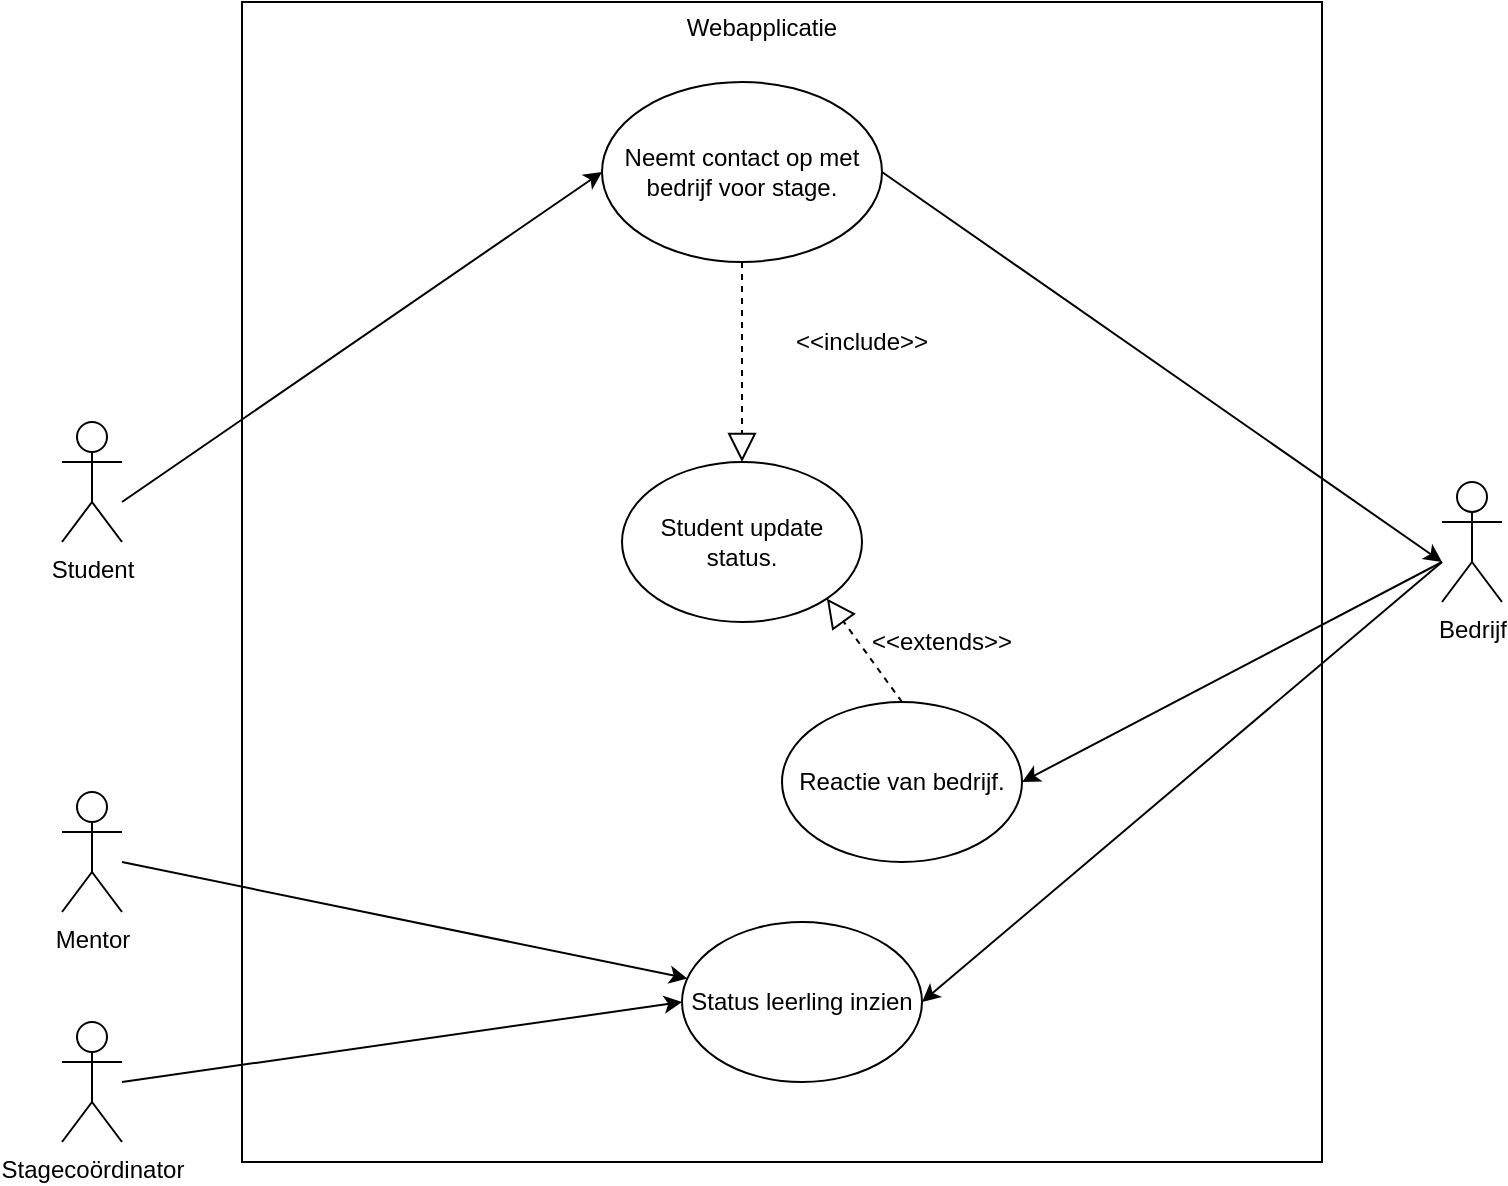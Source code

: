 <mxfile version="12.3.9" type="device" pages="1"><diagram id="ulU3JXkkOl2Il3Q7BgOd" name="Page-1"><mxGraphModel dx="1278" dy="552" grid="1" gridSize="10" guides="1" tooltips="1" connect="1" arrows="1" fold="1" page="1" pageScale="1" pageWidth="850" pageHeight="1100" math="0" shadow="0"><root><mxCell id="0"/><mxCell id="1" parent="0"/><mxCell id="6xbQrq5pwDH6o4R3iJ6_-1" value="Student" style="shape=umlActor;verticalLabelPosition=bottom;labelBackgroundColor=#ffffff;verticalAlign=top;html=1;outlineConnect=0;" parent="1" vertex="1"><mxGeometry x="110" y="250" width="30" height="60" as="geometry"/></mxCell><mxCell id="6xbQrq5pwDH6o4R3iJ6_-3" value="Bedrijf" style="shape=umlActor;verticalLabelPosition=bottom;labelBackgroundColor=#ffffff;verticalAlign=top;html=1;outlineConnect=0;" parent="1" vertex="1"><mxGeometry x="800" y="280" width="30" height="60" as="geometry"/></mxCell><mxCell id="6xbQrq5pwDH6o4R3iJ6_-4" value="" style="rounded=0;whiteSpace=wrap;html=1;" parent="1" vertex="1"><mxGeometry x="200" y="40" width="540" height="580" as="geometry"/></mxCell><mxCell id="6xbQrq5pwDH6o4R3iJ6_-7" value="Neemt contact op met bedrijf voor stage. " style="ellipse;whiteSpace=wrap;html=1;" parent="1" vertex="1"><mxGeometry x="380" y="80" width="140" height="90" as="geometry"/></mxCell><mxCell id="6xbQrq5pwDH6o4R3iJ6_-11" value="Reactie van bedrijf." style="ellipse;whiteSpace=wrap;html=1;" parent="1" vertex="1"><mxGeometry x="470" y="390" width="120" height="80" as="geometry"/></mxCell><mxCell id="6xbQrq5pwDH6o4R3iJ6_-13" value="Student update status." style="ellipse;whiteSpace=wrap;html=1;" parent="1" vertex="1"><mxGeometry x="390" y="270" width="120" height="80" as="geometry"/></mxCell><mxCell id="6xbQrq5pwDH6o4R3iJ6_-25" value="&amp;lt;&amp;lt;extends&amp;gt;&amp;gt;" style="text;html=1;strokeColor=none;fillColor=none;align=center;verticalAlign=middle;whiteSpace=wrap;rounded=0;" parent="1" vertex="1"><mxGeometry x="530" y="350" width="40" height="20" as="geometry"/></mxCell><mxCell id="6xbQrq5pwDH6o4R3iJ6_-32" value="" style="endArrow=block;dashed=1;endFill=0;endSize=12;html=1;exitX=0.5;exitY=1;exitDx=0;exitDy=0;" parent="1" target="6xbQrq5pwDH6o4R3iJ6_-13" edge="1" source="6xbQrq5pwDH6o4R3iJ6_-7"><mxGeometry width="160" relative="1" as="geometry"><mxPoint x="480" y="170" as="sourcePoint"/><mxPoint x="539.102" y="136.895" as="targetPoint"/></mxGeometry></mxCell><mxCell id="6xbQrq5pwDH6o4R3iJ6_-34" value="" style="endArrow=block;dashed=1;endFill=0;endSize=12;html=1;exitX=0.5;exitY=0;exitDx=0;exitDy=0;entryX=1;entryY=1;entryDx=0;entryDy=0;" parent="1" source="6xbQrq5pwDH6o4R3iJ6_-11" target="6xbQrq5pwDH6o4R3iJ6_-13" edge="1"><mxGeometry width="160" relative="1" as="geometry"><mxPoint x="490" y="180" as="sourcePoint"/><mxPoint x="490" y="280" as="targetPoint"/></mxGeometry></mxCell><mxCell id="6xbQrq5pwDH6o4R3iJ6_-35" value="&amp;lt;&amp;lt;include&amp;gt;&amp;gt;" style="text;html=1;strokeColor=none;fillColor=none;align=center;verticalAlign=middle;whiteSpace=wrap;rounded=0;" parent="1" vertex="1"><mxGeometry x="490" y="200" width="40" height="20" as="geometry"/></mxCell><mxCell id="JnVwM0nT-utF71oRoYmr-1" value="Mentor" style="shape=umlActor;verticalLabelPosition=bottom;labelBackgroundColor=#ffffff;verticalAlign=top;html=1;outlineConnect=0;" vertex="1" parent="1"><mxGeometry x="110" y="435" width="30" height="60" as="geometry"/></mxCell><mxCell id="JnVwM0nT-utF71oRoYmr-2" value="Stagecoördinator" style="shape=umlActor;verticalLabelPosition=bottom;labelBackgroundColor=#ffffff;verticalAlign=top;html=1;outlineConnect=0;" vertex="1" parent="1"><mxGeometry x="110" y="550" width="30" height="60" as="geometry"/></mxCell><mxCell id="JnVwM0nT-utF71oRoYmr-3" value="Status leerling inzien" style="ellipse;whiteSpace=wrap;html=1;" vertex="1" parent="1"><mxGeometry x="420" y="500" width="120" height="80" as="geometry"/></mxCell><mxCell id="JnVwM0nT-utF71oRoYmr-7" value="&lt;div&gt;Webapplicatie&lt;/div&gt;&lt;div&gt;&lt;br&gt;&lt;/div&gt;" style="text;html=1;strokeColor=none;fillColor=none;align=center;verticalAlign=middle;whiteSpace=wrap;rounded=0;" vertex="1" parent="1"><mxGeometry x="440" y="50" width="40" height="20" as="geometry"/></mxCell><mxCell id="JnVwM0nT-utF71oRoYmr-8" value="" style="endArrow=classic;html=1;entryX=0;entryY=0.5;entryDx=0;entryDy=0;" edge="1" parent="1" target="6xbQrq5pwDH6o4R3iJ6_-7"><mxGeometry width="50" height="50" relative="1" as="geometry"><mxPoint x="140" y="290" as="sourcePoint"/><mxPoint x="300" y="180" as="targetPoint"/></mxGeometry></mxCell><mxCell id="JnVwM0nT-utF71oRoYmr-9" value="" style="endArrow=classic;html=1;exitX=1;exitY=0.5;exitDx=0;exitDy=0;" edge="1" parent="1" source="6xbQrq5pwDH6o4R3iJ6_-7"><mxGeometry width="50" height="50" relative="1" as="geometry"><mxPoint x="570" y="190" as="sourcePoint"/><mxPoint x="800" y="320" as="targetPoint"/></mxGeometry></mxCell><mxCell id="JnVwM0nT-utF71oRoYmr-10" value="" style="endArrow=classic;html=1;entryX=1;entryY=0.5;entryDx=0;entryDy=0;" edge="1" parent="1" target="6xbQrq5pwDH6o4R3iJ6_-11"><mxGeometry width="50" height="50" relative="1" as="geometry"><mxPoint x="800" y="320" as="sourcePoint"/><mxPoint x="690" y="330" as="targetPoint"/></mxGeometry></mxCell><mxCell id="JnVwM0nT-utF71oRoYmr-11" value="" style="endArrow=classic;html=1;entryX=1;entryY=0.5;entryDx=0;entryDy=0;" edge="1" parent="1" target="JnVwM0nT-utF71oRoYmr-3"><mxGeometry width="50" height="50" relative="1" as="geometry"><mxPoint x="800" y="320" as="sourcePoint"/><mxPoint x="610" y="520" as="targetPoint"/></mxGeometry></mxCell><mxCell id="JnVwM0nT-utF71oRoYmr-12" value="" style="endArrow=classic;html=1;" edge="1" parent="1" target="JnVwM0nT-utF71oRoYmr-3"><mxGeometry width="50" height="50" relative="1" as="geometry"><mxPoint x="140" y="470" as="sourcePoint"/><mxPoint x="300" y="470" as="targetPoint"/></mxGeometry></mxCell><mxCell id="JnVwM0nT-utF71oRoYmr-13" value="" style="endArrow=classic;html=1;entryX=0;entryY=0.5;entryDx=0;entryDy=0;" edge="1" parent="1" target="JnVwM0nT-utF71oRoYmr-3"><mxGeometry width="50" height="50" relative="1" as="geometry"><mxPoint x="140" y="580" as="sourcePoint"/><mxPoint x="330" y="570" as="targetPoint"/></mxGeometry></mxCell></root></mxGraphModel></diagram></mxfile>